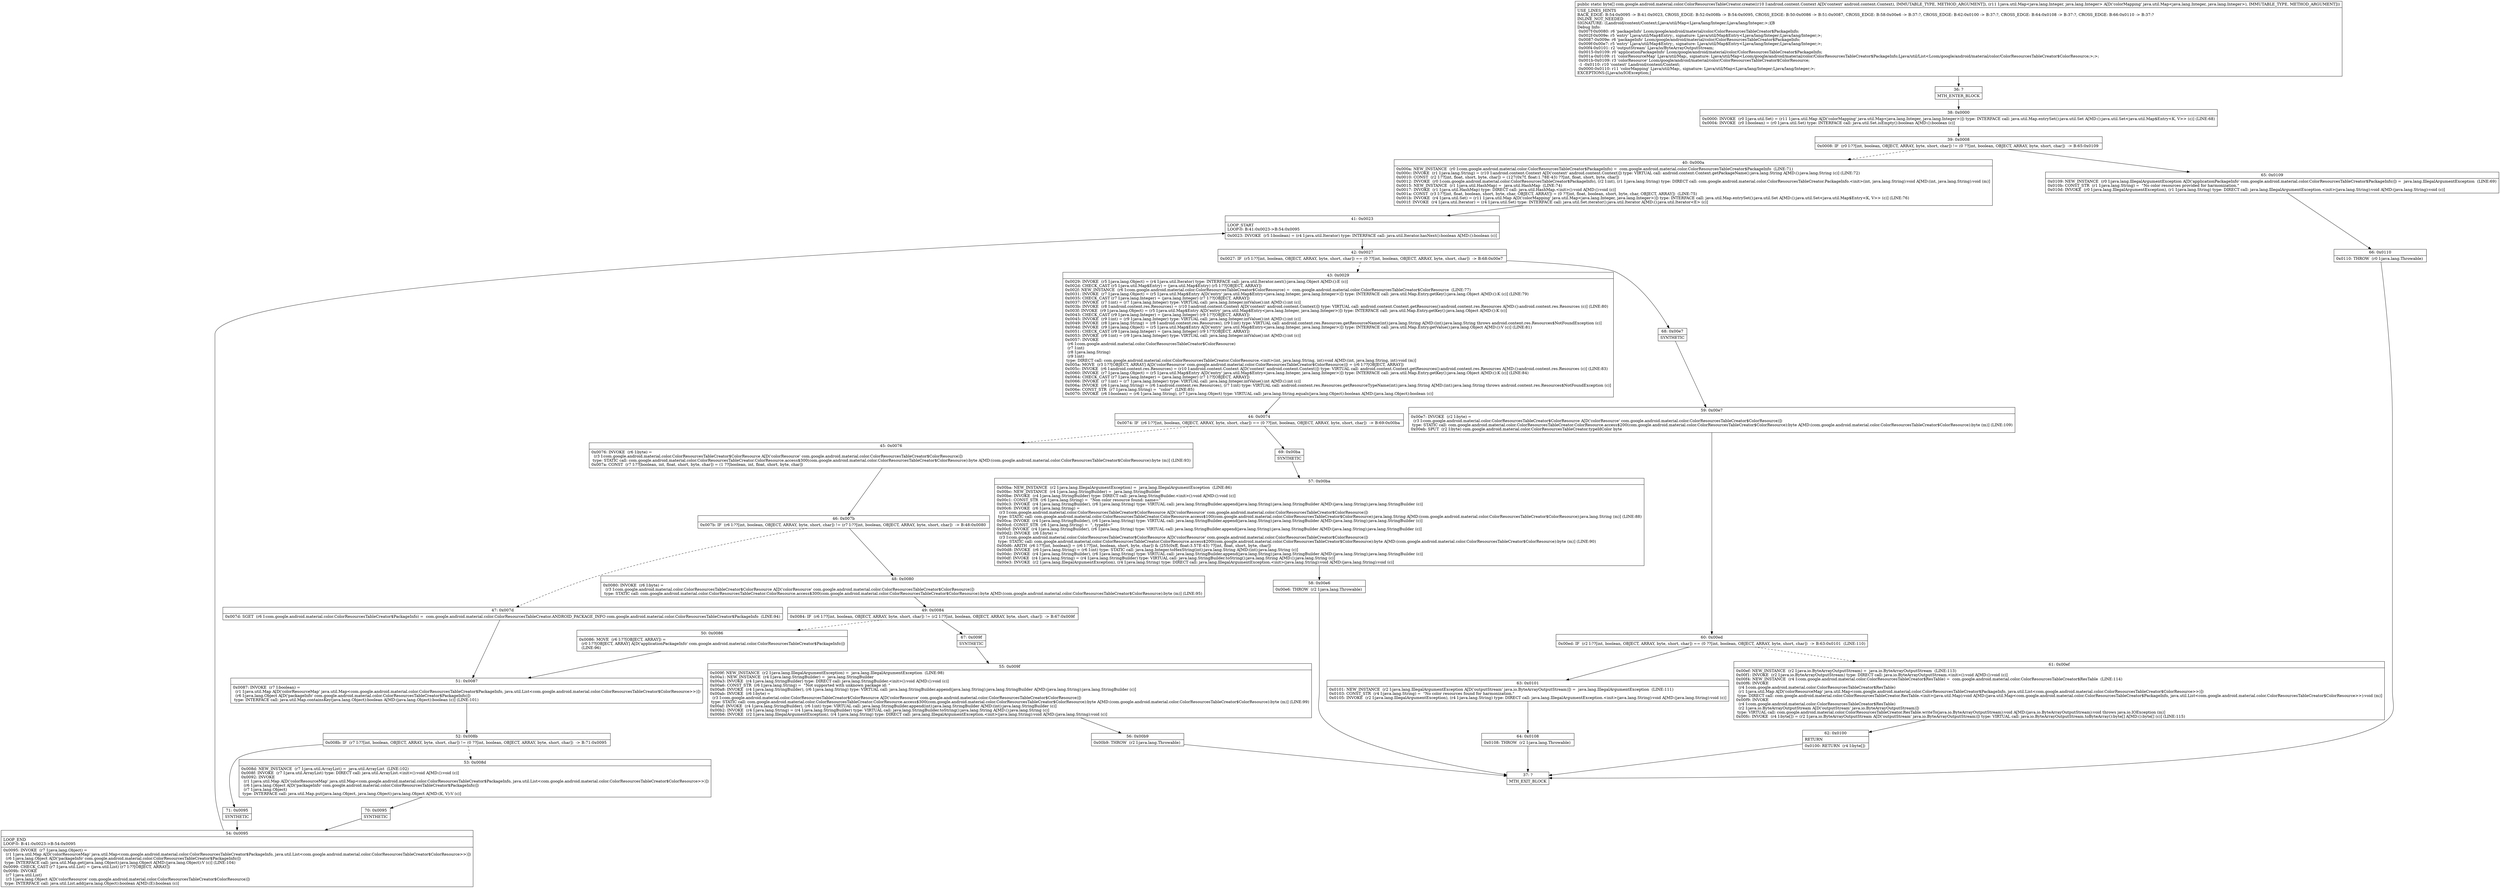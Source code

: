 digraph "CFG forcom.google.android.material.color.ColorResourcesTableCreator.create(Landroid\/content\/Context;Ljava\/util\/Map;)[B" {
Node_36 [shape=record,label="{36\:\ ?|MTH_ENTER_BLOCK\l}"];
Node_38 [shape=record,label="{38\:\ 0x0000|0x0000: INVOKE  (r0 I:java.util.Set) = (r11 I:java.util.Map A[D('colorMapping' java.util.Map\<java.lang.Integer, java.lang.Integer\>)]) type: INTERFACE call: java.util.Map.entrySet():java.util.Set A[MD:():java.util.Set\<java.util.Map$Entry\<K, V\>\> (c)] (LINE:68)\l0x0004: INVOKE  (r0 I:boolean) = (r0 I:java.util.Set) type: INTERFACE call: java.util.Set.isEmpty():boolean A[MD:():boolean (c)]\l}"];
Node_39 [shape=record,label="{39\:\ 0x0008|0x0008: IF  (r0 I:??[int, boolean, OBJECT, ARRAY, byte, short, char]) != (0 ??[int, boolean, OBJECT, ARRAY, byte, short, char])  \-\> B:65:0x0109 \l}"];
Node_40 [shape=record,label="{40\:\ 0x000a|0x000a: NEW_INSTANCE  (r0 I:com.google.android.material.color.ColorResourcesTableCreator$PackageInfo) =  com.google.android.material.color.ColorResourcesTableCreator$PackageInfo  (LINE:71)\l0x000c: INVOKE  (r1 I:java.lang.String) = (r10 I:android.content.Context A[D('context' android.content.Context)]) type: VIRTUAL call: android.content.Context.getPackageName():java.lang.String A[MD:():java.lang.String (c)] (LINE:72)\l0x0010: CONST  (r2 I:??[int, float, short, byte, char]) = (127(0x7f, float:1.78E\-43) ??[int, float, short, byte, char]) \l0x0012: INVOKE  (r0 I:com.google.android.material.color.ColorResourcesTableCreator$PackageInfo), (r2 I:int), (r1 I:java.lang.String) type: DIRECT call: com.google.android.material.color.ColorResourcesTableCreator.PackageInfo.\<init\>(int, java.lang.String):void A[MD:(int, java.lang.String):void (m)]\l0x0015: NEW_INSTANCE  (r1 I:java.util.HashMap) =  java.util.HashMap  (LINE:74)\l0x0017: INVOKE  (r1 I:java.util.HashMap) type: DIRECT call: java.util.HashMap.\<init\>():void A[MD:():void (c)]\l0x001a: CONST  (r3 I:??[int, float, boolean, short, byte, char, OBJECT, ARRAY]) = (0 ??[int, float, boolean, short, byte, char, OBJECT, ARRAY])  (LINE:75)\l0x001b: INVOKE  (r4 I:java.util.Set) = (r11 I:java.util.Map A[D('colorMapping' java.util.Map\<java.lang.Integer, java.lang.Integer\>)]) type: INTERFACE call: java.util.Map.entrySet():java.util.Set A[MD:():java.util.Set\<java.util.Map$Entry\<K, V\>\> (c)] (LINE:76)\l0x001f: INVOKE  (r4 I:java.util.Iterator) = (r4 I:java.util.Set) type: INTERFACE call: java.util.Set.iterator():java.util.Iterator A[MD:():java.util.Iterator\<E\> (c)]\l}"];
Node_41 [shape=record,label="{41\:\ 0x0023|LOOP_START\lLOOP:0: B:41:0x0023\-\>B:54:0x0095\l|0x0023: INVOKE  (r5 I:boolean) = (r4 I:java.util.Iterator) type: INTERFACE call: java.util.Iterator.hasNext():boolean A[MD:():boolean (c)]\l}"];
Node_42 [shape=record,label="{42\:\ 0x0027|0x0027: IF  (r5 I:??[int, boolean, OBJECT, ARRAY, byte, short, char]) == (0 ??[int, boolean, OBJECT, ARRAY, byte, short, char])  \-\> B:68:0x00e7 \l}"];
Node_43 [shape=record,label="{43\:\ 0x0029|0x0029: INVOKE  (r5 I:java.lang.Object) = (r4 I:java.util.Iterator) type: INTERFACE call: java.util.Iterator.next():java.lang.Object A[MD:():E (c)]\l0x002d: CHECK_CAST (r5 I:java.util.Map$Entry) = (java.util.Map$Entry) (r5 I:??[OBJECT, ARRAY]) \l0x002f: NEW_INSTANCE  (r6 I:com.google.android.material.color.ColorResourcesTableCreator$ColorResource) =  com.google.android.material.color.ColorResourcesTableCreator$ColorResource  (LINE:77)\l0x0031: INVOKE  (r7 I:java.lang.Object) = (r5 I:java.util.Map$Entry A[D('entry' java.util.Map$Entry\<java.lang.Integer, java.lang.Integer\>)]) type: INTERFACE call: java.util.Map.Entry.getKey():java.lang.Object A[MD:():K (c)] (LINE:79)\l0x0035: CHECK_CAST (r7 I:java.lang.Integer) = (java.lang.Integer) (r7 I:??[OBJECT, ARRAY]) \l0x0037: INVOKE  (r7 I:int) = (r7 I:java.lang.Integer) type: VIRTUAL call: java.lang.Integer.intValue():int A[MD:():int (c)]\l0x003b: INVOKE  (r8 I:android.content.res.Resources) = (r10 I:android.content.Context A[D('context' android.content.Context)]) type: VIRTUAL call: android.content.Context.getResources():android.content.res.Resources A[MD:():android.content.res.Resources (c)] (LINE:80)\l0x003f: INVOKE  (r9 I:java.lang.Object) = (r5 I:java.util.Map$Entry A[D('entry' java.util.Map$Entry\<java.lang.Integer, java.lang.Integer\>)]) type: INTERFACE call: java.util.Map.Entry.getKey():java.lang.Object A[MD:():K (c)]\l0x0043: CHECK_CAST (r9 I:java.lang.Integer) = (java.lang.Integer) (r9 I:??[OBJECT, ARRAY]) \l0x0045: INVOKE  (r9 I:int) = (r9 I:java.lang.Integer) type: VIRTUAL call: java.lang.Integer.intValue():int A[MD:():int (c)]\l0x0049: INVOKE  (r8 I:java.lang.String) = (r8 I:android.content.res.Resources), (r9 I:int) type: VIRTUAL call: android.content.res.Resources.getResourceName(int):java.lang.String A[MD:(int):java.lang.String throws android.content.res.Resources$NotFoundException (c)]\l0x004d: INVOKE  (r9 I:java.lang.Object) = (r5 I:java.util.Map$Entry A[D('entry' java.util.Map$Entry\<java.lang.Integer, java.lang.Integer\>)]) type: INTERFACE call: java.util.Map.Entry.getValue():java.lang.Object A[MD:():V (c)] (LINE:81)\l0x0051: CHECK_CAST (r9 I:java.lang.Integer) = (java.lang.Integer) (r9 I:??[OBJECT, ARRAY]) \l0x0053: INVOKE  (r9 I:int) = (r9 I:java.lang.Integer) type: VIRTUAL call: java.lang.Integer.intValue():int A[MD:():int (c)]\l0x0057: INVOKE  \l  (r6 I:com.google.android.material.color.ColorResourcesTableCreator$ColorResource)\l  (r7 I:int)\l  (r8 I:java.lang.String)\l  (r9 I:int)\l type: DIRECT call: com.google.android.material.color.ColorResourcesTableCreator.ColorResource.\<init\>(int, java.lang.String, int):void A[MD:(int, java.lang.String, int):void (m)]\l0x005a: MOVE  (r3 I:??[OBJECT, ARRAY] A[D('colorResource' com.google.android.material.color.ColorResourcesTableCreator$ColorResource)]) = (r6 I:??[OBJECT, ARRAY]) \l0x005c: INVOKE  (r6 I:android.content.res.Resources) = (r10 I:android.content.Context A[D('context' android.content.Context)]) type: VIRTUAL call: android.content.Context.getResources():android.content.res.Resources A[MD:():android.content.res.Resources (c)] (LINE:83)\l0x0060: INVOKE  (r7 I:java.lang.Object) = (r5 I:java.util.Map$Entry A[D('entry' java.util.Map$Entry\<java.lang.Integer, java.lang.Integer\>)]) type: INTERFACE call: java.util.Map.Entry.getKey():java.lang.Object A[MD:():K (c)] (LINE:84)\l0x0064: CHECK_CAST (r7 I:java.lang.Integer) = (java.lang.Integer) (r7 I:??[OBJECT, ARRAY]) \l0x0066: INVOKE  (r7 I:int) = (r7 I:java.lang.Integer) type: VIRTUAL call: java.lang.Integer.intValue():int A[MD:():int (c)]\l0x006a: INVOKE  (r6 I:java.lang.String) = (r6 I:android.content.res.Resources), (r7 I:int) type: VIRTUAL call: android.content.res.Resources.getResourceTypeName(int):java.lang.String A[MD:(int):java.lang.String throws android.content.res.Resources$NotFoundException (c)]\l0x006e: CONST_STR  (r7 I:java.lang.String) =  \"color\"  (LINE:85)\l0x0070: INVOKE  (r6 I:boolean) = (r6 I:java.lang.String), (r7 I:java.lang.Object) type: VIRTUAL call: java.lang.String.equals(java.lang.Object):boolean A[MD:(java.lang.Object):boolean (c)]\l}"];
Node_44 [shape=record,label="{44\:\ 0x0074|0x0074: IF  (r6 I:??[int, boolean, OBJECT, ARRAY, byte, short, char]) == (0 ??[int, boolean, OBJECT, ARRAY, byte, short, char])  \-\> B:69:0x00ba \l}"];
Node_45 [shape=record,label="{45\:\ 0x0076|0x0076: INVOKE  (r6 I:byte) = \l  (r3 I:com.google.android.material.color.ColorResourcesTableCreator$ColorResource A[D('colorResource' com.google.android.material.color.ColorResourcesTableCreator$ColorResource)])\l type: STATIC call: com.google.android.material.color.ColorResourcesTableCreator.ColorResource.access$300(com.google.android.material.color.ColorResourcesTableCreator$ColorResource):byte A[MD:(com.google.android.material.color.ColorResourcesTableCreator$ColorResource):byte (m)] (LINE:93)\l0x007a: CONST  (r7 I:??[boolean, int, float, short, byte, char]) = (1 ??[boolean, int, float, short, byte, char]) \l}"];
Node_46 [shape=record,label="{46\:\ 0x007b|0x007b: IF  (r6 I:??[int, boolean, OBJECT, ARRAY, byte, short, char]) != (r7 I:??[int, boolean, OBJECT, ARRAY, byte, short, char])  \-\> B:48:0x0080 \l}"];
Node_47 [shape=record,label="{47\:\ 0x007d|0x007d: SGET  (r6 I:com.google.android.material.color.ColorResourcesTableCreator$PackageInfo) =  com.google.android.material.color.ColorResourcesTableCreator.ANDROID_PACKAGE_INFO com.google.android.material.color.ColorResourcesTableCreator$PackageInfo  (LINE:94)\l}"];
Node_51 [shape=record,label="{51\:\ 0x0087|0x0087: INVOKE  (r7 I:boolean) = \l  (r1 I:java.util.Map A[D('colorResourceMap' java.util.Map\<com.google.android.material.color.ColorResourcesTableCreator$PackageInfo, java.util.List\<com.google.android.material.color.ColorResourcesTableCreator$ColorResource\>\>)])\l  (r6 I:java.lang.Object A[D('packageInfo' com.google.android.material.color.ColorResourcesTableCreator$PackageInfo)])\l type: INTERFACE call: java.util.Map.containsKey(java.lang.Object):boolean A[MD:(java.lang.Object):boolean (c)] (LINE:101)\l}"];
Node_52 [shape=record,label="{52\:\ 0x008b|0x008b: IF  (r7 I:??[int, boolean, OBJECT, ARRAY, byte, short, char]) != (0 ??[int, boolean, OBJECT, ARRAY, byte, short, char])  \-\> B:71:0x0095 \l}"];
Node_53 [shape=record,label="{53\:\ 0x008d|0x008d: NEW_INSTANCE  (r7 I:java.util.ArrayList) =  java.util.ArrayList  (LINE:102)\l0x008f: INVOKE  (r7 I:java.util.ArrayList) type: DIRECT call: java.util.ArrayList.\<init\>():void A[MD:():void (c)]\l0x0092: INVOKE  \l  (r1 I:java.util.Map A[D('colorResourceMap' java.util.Map\<com.google.android.material.color.ColorResourcesTableCreator$PackageInfo, java.util.List\<com.google.android.material.color.ColorResourcesTableCreator$ColorResource\>\>)])\l  (r6 I:java.lang.Object A[D('packageInfo' com.google.android.material.color.ColorResourcesTableCreator$PackageInfo)])\l  (r7 I:java.lang.Object)\l type: INTERFACE call: java.util.Map.put(java.lang.Object, java.lang.Object):java.lang.Object A[MD:(K, V):V (c)]\l}"];
Node_70 [shape=record,label="{70\:\ 0x0095|SYNTHETIC\l}"];
Node_54 [shape=record,label="{54\:\ 0x0095|LOOP_END\lLOOP:0: B:41:0x0023\-\>B:54:0x0095\l|0x0095: INVOKE  (r7 I:java.lang.Object) = \l  (r1 I:java.util.Map A[D('colorResourceMap' java.util.Map\<com.google.android.material.color.ColorResourcesTableCreator$PackageInfo, java.util.List\<com.google.android.material.color.ColorResourcesTableCreator$ColorResource\>\>)])\l  (r6 I:java.lang.Object A[D('packageInfo' com.google.android.material.color.ColorResourcesTableCreator$PackageInfo)])\l type: INTERFACE call: java.util.Map.get(java.lang.Object):java.lang.Object A[MD:(java.lang.Object):V (c)] (LINE:104)\l0x0099: CHECK_CAST (r7 I:java.util.List) = (java.util.List) (r7 I:??[OBJECT, ARRAY]) \l0x009b: INVOKE  \l  (r7 I:java.util.List)\l  (r3 I:java.lang.Object A[D('colorResource' com.google.android.material.color.ColorResourcesTableCreator$ColorResource)])\l type: INTERFACE call: java.util.List.add(java.lang.Object):boolean A[MD:(E):boolean (c)]\l}"];
Node_71 [shape=record,label="{71\:\ 0x0095|SYNTHETIC\l}"];
Node_48 [shape=record,label="{48\:\ 0x0080|0x0080: INVOKE  (r6 I:byte) = \l  (r3 I:com.google.android.material.color.ColorResourcesTableCreator$ColorResource A[D('colorResource' com.google.android.material.color.ColorResourcesTableCreator$ColorResource)])\l type: STATIC call: com.google.android.material.color.ColorResourcesTableCreator.ColorResource.access$300(com.google.android.material.color.ColorResourcesTableCreator$ColorResource):byte A[MD:(com.google.android.material.color.ColorResourcesTableCreator$ColorResource):byte (m)] (LINE:95)\l}"];
Node_49 [shape=record,label="{49\:\ 0x0084|0x0084: IF  (r6 I:??[int, boolean, OBJECT, ARRAY, byte, short, char]) != (r2 I:??[int, boolean, OBJECT, ARRAY, byte, short, char])  \-\> B:67:0x009f \l}"];
Node_50 [shape=record,label="{50\:\ 0x0086|0x0086: MOVE  (r6 I:??[OBJECT, ARRAY]) = \l  (r0 I:??[OBJECT, ARRAY] A[D('applicationPackageInfo' com.google.android.material.color.ColorResourcesTableCreator$PackageInfo)])\l  (LINE:96)\l}"];
Node_67 [shape=record,label="{67\:\ 0x009f|SYNTHETIC\l}"];
Node_55 [shape=record,label="{55\:\ 0x009f|0x009f: NEW_INSTANCE  (r2 I:java.lang.IllegalArgumentException) =  java.lang.IllegalArgumentException  (LINE:98)\l0x00a1: NEW_INSTANCE  (r4 I:java.lang.StringBuilder) =  java.lang.StringBuilder \l0x00a3: INVOKE  (r4 I:java.lang.StringBuilder) type: DIRECT call: java.lang.StringBuilder.\<init\>():void A[MD:():void (c)]\l0x00a6: CONST_STR  (r6 I:java.lang.String) =  \"Not supported with unknown package id: \" \l0x00a8: INVOKE  (r4 I:java.lang.StringBuilder), (r6 I:java.lang.String) type: VIRTUAL call: java.lang.StringBuilder.append(java.lang.String):java.lang.StringBuilder A[MD:(java.lang.String):java.lang.StringBuilder (c)]\l0x00ab: INVOKE  (r6 I:byte) = \l  (r3 I:com.google.android.material.color.ColorResourcesTableCreator$ColorResource A[D('colorResource' com.google.android.material.color.ColorResourcesTableCreator$ColorResource)])\l type: STATIC call: com.google.android.material.color.ColorResourcesTableCreator.ColorResource.access$300(com.google.android.material.color.ColorResourcesTableCreator$ColorResource):byte A[MD:(com.google.android.material.color.ColorResourcesTableCreator$ColorResource):byte (m)] (LINE:99)\l0x00af: INVOKE  (r4 I:java.lang.StringBuilder), (r6 I:int) type: VIRTUAL call: java.lang.StringBuilder.append(int):java.lang.StringBuilder A[MD:(int):java.lang.StringBuilder (c)]\l0x00b2: INVOKE  (r4 I:java.lang.String) = (r4 I:java.lang.StringBuilder) type: VIRTUAL call: java.lang.StringBuilder.toString():java.lang.String A[MD:():java.lang.String (c)]\l0x00b6: INVOKE  (r2 I:java.lang.IllegalArgumentException), (r4 I:java.lang.String) type: DIRECT call: java.lang.IllegalArgumentException.\<init\>(java.lang.String):void A[MD:(java.lang.String):void (c)]\l}"];
Node_56 [shape=record,label="{56\:\ 0x00b9|0x00b9: THROW  (r2 I:java.lang.Throwable) \l}"];
Node_37 [shape=record,label="{37\:\ ?|MTH_EXIT_BLOCK\l}"];
Node_69 [shape=record,label="{69\:\ 0x00ba|SYNTHETIC\l}"];
Node_57 [shape=record,label="{57\:\ 0x00ba|0x00ba: NEW_INSTANCE  (r2 I:java.lang.IllegalArgumentException) =  java.lang.IllegalArgumentException  (LINE:86)\l0x00bc: NEW_INSTANCE  (r4 I:java.lang.StringBuilder) =  java.lang.StringBuilder \l0x00be: INVOKE  (r4 I:java.lang.StringBuilder) type: DIRECT call: java.lang.StringBuilder.\<init\>():void A[MD:():void (c)]\l0x00c1: CONST_STR  (r6 I:java.lang.String) =  \"Non color resource found: name=\" \l0x00c3: INVOKE  (r4 I:java.lang.StringBuilder), (r6 I:java.lang.String) type: VIRTUAL call: java.lang.StringBuilder.append(java.lang.String):java.lang.StringBuilder A[MD:(java.lang.String):java.lang.StringBuilder (c)]\l0x00c6: INVOKE  (r6 I:java.lang.String) = \l  (r3 I:com.google.android.material.color.ColorResourcesTableCreator$ColorResource A[D('colorResource' com.google.android.material.color.ColorResourcesTableCreator$ColorResource)])\l type: STATIC call: com.google.android.material.color.ColorResourcesTableCreator.ColorResource.access$100(com.google.android.material.color.ColorResourcesTableCreator$ColorResource):java.lang.String A[MD:(com.google.android.material.color.ColorResourcesTableCreator$ColorResource):java.lang.String (m)] (LINE:88)\l0x00ca: INVOKE  (r4 I:java.lang.StringBuilder), (r6 I:java.lang.String) type: VIRTUAL call: java.lang.StringBuilder.append(java.lang.String):java.lang.StringBuilder A[MD:(java.lang.String):java.lang.StringBuilder (c)]\l0x00cd: CONST_STR  (r6 I:java.lang.String) =  \", typeId=\" \l0x00cf: INVOKE  (r4 I:java.lang.StringBuilder), (r6 I:java.lang.String) type: VIRTUAL call: java.lang.StringBuilder.append(java.lang.String):java.lang.StringBuilder A[MD:(java.lang.String):java.lang.StringBuilder (c)]\l0x00d2: INVOKE  (r6 I:byte) = \l  (r3 I:com.google.android.material.color.ColorResourcesTableCreator$ColorResource A[D('colorResource' com.google.android.material.color.ColorResourcesTableCreator$ColorResource)])\l type: STATIC call: com.google.android.material.color.ColorResourcesTableCreator.ColorResource.access$200(com.google.android.material.color.ColorResourcesTableCreator$ColorResource):byte A[MD:(com.google.android.material.color.ColorResourcesTableCreator$ColorResource):byte (m)] (LINE:90)\l0x00d6: ARITH  (r6 I:??[int, boolean]) = (r6 I:??[int, boolean, short, byte, char]) & (255(0xff, float:3.57E\-43) ??[int, float, short, byte, char]) \l0x00d8: INVOKE  (r6 I:java.lang.String) = (r6 I:int) type: STATIC call: java.lang.Integer.toHexString(int):java.lang.String A[MD:(int):java.lang.String (c)]\l0x00dc: INVOKE  (r4 I:java.lang.StringBuilder), (r6 I:java.lang.String) type: VIRTUAL call: java.lang.StringBuilder.append(java.lang.String):java.lang.StringBuilder A[MD:(java.lang.String):java.lang.StringBuilder (c)]\l0x00df: INVOKE  (r4 I:java.lang.String) = (r4 I:java.lang.StringBuilder) type: VIRTUAL call: java.lang.StringBuilder.toString():java.lang.String A[MD:():java.lang.String (c)]\l0x00e3: INVOKE  (r2 I:java.lang.IllegalArgumentException), (r4 I:java.lang.String) type: DIRECT call: java.lang.IllegalArgumentException.\<init\>(java.lang.String):void A[MD:(java.lang.String):void (c)]\l}"];
Node_58 [shape=record,label="{58\:\ 0x00e6|0x00e6: THROW  (r2 I:java.lang.Throwable) \l}"];
Node_68 [shape=record,label="{68\:\ 0x00e7|SYNTHETIC\l}"];
Node_59 [shape=record,label="{59\:\ 0x00e7|0x00e7: INVOKE  (r2 I:byte) = \l  (r3 I:com.google.android.material.color.ColorResourcesTableCreator$ColorResource A[D('colorResource' com.google.android.material.color.ColorResourcesTableCreator$ColorResource)])\l type: STATIC call: com.google.android.material.color.ColorResourcesTableCreator.ColorResource.access$200(com.google.android.material.color.ColorResourcesTableCreator$ColorResource):byte A[MD:(com.google.android.material.color.ColorResourcesTableCreator$ColorResource):byte (m)] (LINE:109)\l0x00eb: SPUT  (r2 I:byte) com.google.android.material.color.ColorResourcesTableCreator.typeIdColor byte \l}"];
Node_60 [shape=record,label="{60\:\ 0x00ed|0x00ed: IF  (r2 I:??[int, boolean, OBJECT, ARRAY, byte, short, char]) == (0 ??[int, boolean, OBJECT, ARRAY, byte, short, char])  \-\> B:63:0x0101  (LINE:110)\l}"];
Node_61 [shape=record,label="{61\:\ 0x00ef|0x00ef: NEW_INSTANCE  (r2 I:java.io.ByteArrayOutputStream) =  java.io.ByteArrayOutputStream  (LINE:113)\l0x00f1: INVOKE  (r2 I:java.io.ByteArrayOutputStream) type: DIRECT call: java.io.ByteArrayOutputStream.\<init\>():void A[MD:():void (c)]\l0x00f4: NEW_INSTANCE  (r4 I:com.google.android.material.color.ColorResourcesTableCreator$ResTable) =  com.google.android.material.color.ColorResourcesTableCreator$ResTable  (LINE:114)\l0x00f6: INVOKE  \l  (r4 I:com.google.android.material.color.ColorResourcesTableCreator$ResTable)\l  (r1 I:java.util.Map A[D('colorResourceMap' java.util.Map\<com.google.android.material.color.ColorResourcesTableCreator$PackageInfo, java.util.List\<com.google.android.material.color.ColorResourcesTableCreator$ColorResource\>\>)])\l type: DIRECT call: com.google.android.material.color.ColorResourcesTableCreator.ResTable.\<init\>(java.util.Map):void A[MD:(java.util.Map\<com.google.android.material.color.ColorResourcesTableCreator$PackageInfo, java.util.List\<com.google.android.material.color.ColorResourcesTableCreator$ColorResource\>\>):void (m)]\l0x00f9: INVOKE  \l  (r4 I:com.google.android.material.color.ColorResourcesTableCreator$ResTable)\l  (r2 I:java.io.ByteArrayOutputStream A[D('outputStream' java.io.ByteArrayOutputStream)])\l type: VIRTUAL call: com.google.android.material.color.ColorResourcesTableCreator.ResTable.writeTo(java.io.ByteArrayOutputStream):void A[MD:(java.io.ByteArrayOutputStream):void throws java.io.IOException (m)]\l0x00fc: INVOKE  (r4 I:byte[]) = (r2 I:java.io.ByteArrayOutputStream A[D('outputStream' java.io.ByteArrayOutputStream)]) type: VIRTUAL call: java.io.ByteArrayOutputStream.toByteArray():byte[] A[MD:():byte[] (c)] (LINE:115)\l}"];
Node_62 [shape=record,label="{62\:\ 0x0100|RETURN\l|0x0100: RETURN  (r4 I:byte[]) \l}"];
Node_63 [shape=record,label="{63\:\ 0x0101|0x0101: NEW_INSTANCE  (r2 I:java.lang.IllegalArgumentException A[D('outputStream' java.io.ByteArrayOutputStream)]) =  java.lang.IllegalArgumentException  (LINE:111)\l0x0103: CONST_STR  (r4 I:java.lang.String) =  \"No color resources found for harmonization.\" \l0x0105: INVOKE  (r2 I:java.lang.IllegalArgumentException), (r4 I:java.lang.String) type: DIRECT call: java.lang.IllegalArgumentException.\<init\>(java.lang.String):void A[MD:(java.lang.String):void (c)]\l}"];
Node_64 [shape=record,label="{64\:\ 0x0108|0x0108: THROW  (r2 I:java.lang.Throwable) \l}"];
Node_65 [shape=record,label="{65\:\ 0x0109|0x0109: NEW_INSTANCE  (r0 I:java.lang.IllegalArgumentException A[D('applicationPackageInfo' com.google.android.material.color.ColorResourcesTableCreator$PackageInfo)]) =  java.lang.IllegalArgumentException  (LINE:69)\l0x010b: CONST_STR  (r1 I:java.lang.String) =  \"No color resources provided for harmonization.\" \l0x010d: INVOKE  (r0 I:java.lang.IllegalArgumentException), (r1 I:java.lang.String) type: DIRECT call: java.lang.IllegalArgumentException.\<init\>(java.lang.String):void A[MD:(java.lang.String):void (c)]\l}"];
Node_66 [shape=record,label="{66\:\ 0x0110|0x0110: THROW  (r0 I:java.lang.Throwable) \l}"];
MethodNode[shape=record,label="{public static byte[] com.google.android.material.color.ColorResourcesTableCreator.create((r10 I:android.content.Context A[D('context' android.content.Context), IMMUTABLE_TYPE, METHOD_ARGUMENT]), (r11 I:java.util.Map\<java.lang.Integer, java.lang.Integer\> A[D('colorMapping' java.util.Map\<java.lang.Integer, java.lang.Integer\>), IMMUTABLE_TYPE, METHOD_ARGUMENT]))  | USE_LINES_HINTS\lBACK_EDGE: B:54:0x0095 \-\> B:41:0x0023, CROSS_EDGE: B:52:0x008b \-\> B:54:0x0095, CROSS_EDGE: B:50:0x0086 \-\> B:51:0x0087, CROSS_EDGE: B:58:0x00e6 \-\> B:37:?, CROSS_EDGE: B:62:0x0100 \-\> B:37:?, CROSS_EDGE: B:64:0x0108 \-\> B:37:?, CROSS_EDGE: B:66:0x0110 \-\> B:37:?\lINLINE_NOT_NEEDED\lSIGNATURE: (Landroid\/content\/Context;Ljava\/util\/Map\<Ljava\/lang\/Integer;Ljava\/lang\/Integer;\>;)[B\lDebug Info:\l  0x007f\-0x0080: r6 'packageInfo' Lcom\/google\/android\/material\/color\/ColorResourcesTableCreator$PackageInfo;\l  0x002f\-0x009e: r5 'entry' Ljava\/util\/Map$Entry;, signature: Ljava\/util\/Map$Entry\<Ljava\/lang\/Integer;Ljava\/lang\/Integer;\>;\l  0x0087\-0x009e: r6 'packageInfo' Lcom\/google\/android\/material\/color\/ColorResourcesTableCreator$PackageInfo;\l  0x009f\-0x00e7: r5 'entry' Ljava\/util\/Map$Entry;, signature: Ljava\/util\/Map$Entry\<Ljava\/lang\/Integer;Ljava\/lang\/Integer;\>;\l  0x00f4\-0x0101: r2 'outputStream' Ljava\/io\/ByteArrayOutputStream;\l  0x0015\-0x0109: r0 'applicationPackageInfo' Lcom\/google\/android\/material\/color\/ColorResourcesTableCreator$PackageInfo;\l  0x001a\-0x0109: r1 'colorResourceMap' Ljava\/util\/Map;, signature: Ljava\/util\/Map\<Lcom\/google\/android\/material\/color\/ColorResourcesTableCreator$PackageInfo;Ljava\/util\/List\<Lcom\/google\/android\/material\/color\/ColorResourcesTableCreator$ColorResource;\>;\>;\l  0x001b\-0x0109: r3 'colorResource' Lcom\/google\/android\/material\/color\/ColorResourcesTableCreator$ColorResource;\l  \-1 \-0x0110: r10 'context' Landroid\/content\/Context;\l  0x0000\-0x0110: r11 'colorMapping' Ljava\/util\/Map;, signature: Ljava\/util\/Map\<Ljava\/lang\/Integer;Ljava\/lang\/Integer;\>;\lEXCEPTIONS:[Ljava\/io\/IOException;]\l}"];
MethodNode -> Node_36;Node_36 -> Node_38;
Node_38 -> Node_39;
Node_39 -> Node_40[style=dashed];
Node_39 -> Node_65;
Node_40 -> Node_41;
Node_41 -> Node_42;
Node_42 -> Node_43[style=dashed];
Node_42 -> Node_68;
Node_43 -> Node_44;
Node_44 -> Node_45[style=dashed];
Node_44 -> Node_69;
Node_45 -> Node_46;
Node_46 -> Node_47[style=dashed];
Node_46 -> Node_48;
Node_47 -> Node_51;
Node_51 -> Node_52;
Node_52 -> Node_53[style=dashed];
Node_52 -> Node_71;
Node_53 -> Node_70;
Node_70 -> Node_54;
Node_54 -> Node_41;
Node_71 -> Node_54;
Node_48 -> Node_49;
Node_49 -> Node_50[style=dashed];
Node_49 -> Node_67;
Node_50 -> Node_51;
Node_67 -> Node_55;
Node_55 -> Node_56;
Node_56 -> Node_37;
Node_69 -> Node_57;
Node_57 -> Node_58;
Node_58 -> Node_37;
Node_68 -> Node_59;
Node_59 -> Node_60;
Node_60 -> Node_61[style=dashed];
Node_60 -> Node_63;
Node_61 -> Node_62;
Node_62 -> Node_37;
Node_63 -> Node_64;
Node_64 -> Node_37;
Node_65 -> Node_66;
Node_66 -> Node_37;
}


